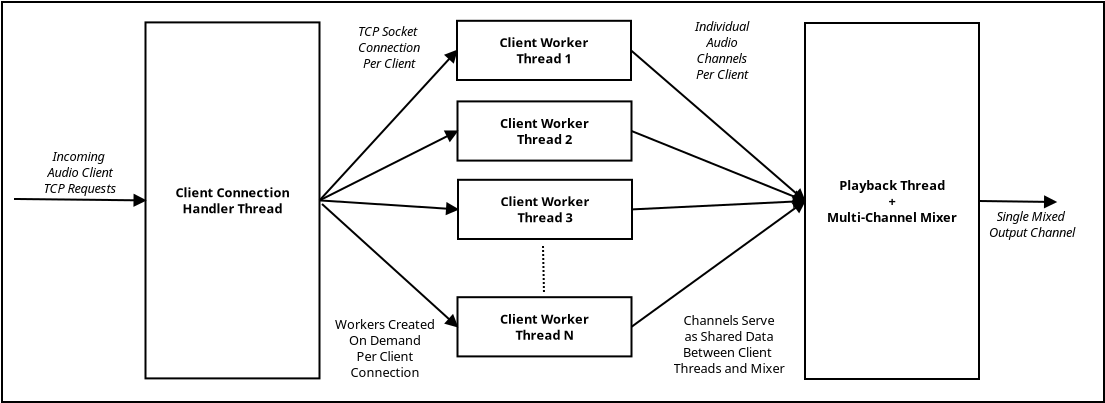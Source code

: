 <?xml version="1.0" encoding="UTF-8"?>
<dia:diagram xmlns:dia="http://www.lysator.liu.se/~alla/dia/">
  <dia:layer name="Background" visible="true" active="true">
    <dia:group>
      <dia:object type="Standard - Box" version="0" id="O0">
        <dia:attribute name="obj_pos">
          <dia:point val="-0.05,4.05"/>
        </dia:attribute>
        <dia:attribute name="obj_bb">
          <dia:rectangle val="-0.1,4;55.1,24.1"/>
        </dia:attribute>
        <dia:attribute name="elem_corner">
          <dia:point val="-0.05,4.05"/>
        </dia:attribute>
        <dia:attribute name="elem_width">
          <dia:real val="55.1"/>
        </dia:attribute>
        <dia:attribute name="elem_height">
          <dia:real val="20"/>
        </dia:attribute>
        <dia:attribute name="show_background">
          <dia:boolean val="true"/>
        </dia:attribute>
      </dia:object>
      <dia:object type="Standard - Box" version="0" id="O1">
        <dia:attribute name="obj_pos">
          <dia:point val="40.1,5.1"/>
        </dia:attribute>
        <dia:attribute name="obj_bb">
          <dia:rectangle val="40.05,5.05;48.85,22.95"/>
        </dia:attribute>
        <dia:attribute name="elem_corner">
          <dia:point val="40.1,5.1"/>
        </dia:attribute>
        <dia:attribute name="elem_width">
          <dia:real val="8.7"/>
        </dia:attribute>
        <dia:attribute name="elem_height">
          <dia:real val="17.8"/>
        </dia:attribute>
        <dia:attribute name="show_background">
          <dia:boolean val="true"/>
        </dia:attribute>
      </dia:object>
      <dia:object type="Standard - Text" version="1" id="O2">
        <dia:attribute name="obj_pos">
          <dia:point val="44.45,14"/>
        </dia:attribute>
        <dia:attribute name="obj_bb">
          <dia:rectangle val="40.816,12.826;48.084,15.174"/>
        </dia:attribute>
        <dia:attribute name="text">
          <dia:composite type="text">
            <dia:attribute name="string">
              <dia:string>#Playback Thread
+
Multi-Channel Mixer#</dia:string>
            </dia:attribute>
            <dia:attribute name="font">
              <dia:font family="sans" style="80" name="Helvetica-Bold"/>
            </dia:attribute>
            <dia:attribute name="height">
              <dia:real val="0.8"/>
            </dia:attribute>
            <dia:attribute name="pos">
              <dia:point val="44.45,13.421"/>
            </dia:attribute>
            <dia:attribute name="color">
              <dia:color val="#000000"/>
            </dia:attribute>
            <dia:attribute name="alignment">
              <dia:enum val="1"/>
            </dia:attribute>
          </dia:composite>
        </dia:attribute>
        <dia:attribute name="valign">
          <dia:enum val="2"/>
        </dia:attribute>
        <dia:connections>
          <dia:connection handle="0" to="O1" connection="8"/>
        </dia:connections>
      </dia:object>
      <dia:object type="Standard - Box" version="0" id="O3">
        <dia:attribute name="obj_pos">
          <dia:point val="7.125,5.07"/>
        </dia:attribute>
        <dia:attribute name="obj_bb">
          <dia:rectangle val="7.075,5.02;15.875,22.92"/>
        </dia:attribute>
        <dia:attribute name="elem_corner">
          <dia:point val="7.125,5.07"/>
        </dia:attribute>
        <dia:attribute name="elem_width">
          <dia:real val="8.7"/>
        </dia:attribute>
        <dia:attribute name="elem_height">
          <dia:real val="17.8"/>
        </dia:attribute>
        <dia:attribute name="show_background">
          <dia:boolean val="true"/>
        </dia:attribute>
      </dia:object>
      <dia:object type="Standard - Text" version="1" id="O4">
        <dia:attribute name="obj_pos">
          <dia:point val="11.475,13.97"/>
        </dia:attribute>
        <dia:attribute name="obj_bb">
          <dia:rectangle val="8.284,13.168;14.685,14.772"/>
        </dia:attribute>
        <dia:attribute name="text">
          <dia:composite type="text">
            <dia:attribute name="string">
              <dia:string>#Client Connection
Handler Thread#</dia:string>
            </dia:attribute>
            <dia:attribute name="font">
              <dia:font family="sans" style="80" name="Helvetica-Bold"/>
            </dia:attribute>
            <dia:attribute name="height">
              <dia:real val="0.8"/>
            </dia:attribute>
            <dia:attribute name="pos">
              <dia:point val="11.475,13.782"/>
            </dia:attribute>
            <dia:attribute name="color">
              <dia:color val="#000000"/>
            </dia:attribute>
            <dia:attribute name="alignment">
              <dia:enum val="1"/>
            </dia:attribute>
          </dia:composite>
        </dia:attribute>
        <dia:attribute name="valign">
          <dia:enum val="2"/>
        </dia:attribute>
        <dia:connections>
          <dia:connection handle="0" to="O3" connection="8"/>
        </dia:connections>
      </dia:object>
      <dia:object type="Standard - Box" version="0" id="O5">
        <dia:attribute name="obj_pos">
          <dia:point val="22.7,4.99"/>
        </dia:attribute>
        <dia:attribute name="obj_bb">
          <dia:rectangle val="22.65,4.94;31.45,8"/>
        </dia:attribute>
        <dia:attribute name="elem_corner">
          <dia:point val="22.7,4.99"/>
        </dia:attribute>
        <dia:attribute name="elem_width">
          <dia:real val="8.7"/>
        </dia:attribute>
        <dia:attribute name="elem_height">
          <dia:real val="2.96"/>
        </dia:attribute>
        <dia:attribute name="show_background">
          <dia:boolean val="true"/>
        </dia:attribute>
      </dia:object>
      <dia:object type="Standard - Text" version="1" id="O6">
        <dia:attribute name="obj_pos">
          <dia:point val="27.05,6.47"/>
        </dia:attribute>
        <dia:attribute name="obj_bb">
          <dia:rectangle val="24.589,5.696;29.511,7.244"/>
        </dia:attribute>
        <dia:attribute name="text">
          <dia:composite type="text">
            <dia:attribute name="string">
              <dia:string>#Client Worker
Thread 1#</dia:string>
            </dia:attribute>
            <dia:attribute name="font">
              <dia:font family="sans" style="80" name="Helvetica-Bold"/>
            </dia:attribute>
            <dia:attribute name="height">
              <dia:real val="0.8"/>
            </dia:attribute>
            <dia:attribute name="pos">
              <dia:point val="27.05,6.291"/>
            </dia:attribute>
            <dia:attribute name="color">
              <dia:color val="#000000"/>
            </dia:attribute>
            <dia:attribute name="alignment">
              <dia:enum val="1"/>
            </dia:attribute>
          </dia:composite>
        </dia:attribute>
        <dia:attribute name="valign">
          <dia:enum val="2"/>
        </dia:attribute>
        <dia:connections>
          <dia:connection handle="0" to="O5" connection="8"/>
        </dia:connections>
      </dia:object>
      <dia:object type="Standard - Box" version="0" id="O7">
        <dia:attribute name="obj_pos">
          <dia:point val="22.725,9.02"/>
        </dia:attribute>
        <dia:attribute name="obj_bb">
          <dia:rectangle val="22.675,8.97;31.475,12.03"/>
        </dia:attribute>
        <dia:attribute name="elem_corner">
          <dia:point val="22.725,9.02"/>
        </dia:attribute>
        <dia:attribute name="elem_width">
          <dia:real val="8.7"/>
        </dia:attribute>
        <dia:attribute name="elem_height">
          <dia:real val="2.96"/>
        </dia:attribute>
        <dia:attribute name="show_background">
          <dia:boolean val="true"/>
        </dia:attribute>
      </dia:object>
      <dia:object type="Standard - Text" version="1" id="O8">
        <dia:attribute name="obj_pos">
          <dia:point val="27.075,10.5"/>
        </dia:attribute>
        <dia:attribute name="obj_bb">
          <dia:rectangle val="24.614,9.698;29.555,11.302"/>
        </dia:attribute>
        <dia:attribute name="text">
          <dia:composite type="text">
            <dia:attribute name="string">
              <dia:string>#Client Worker
Thread 2#</dia:string>
            </dia:attribute>
            <dia:attribute name="font">
              <dia:font family="sans" style="80" name="Helvetica-Bold"/>
            </dia:attribute>
            <dia:attribute name="height">
              <dia:real val="0.8"/>
            </dia:attribute>
            <dia:attribute name="pos">
              <dia:point val="27.075,10.312"/>
            </dia:attribute>
            <dia:attribute name="color">
              <dia:color val="#000000"/>
            </dia:attribute>
            <dia:attribute name="alignment">
              <dia:enum val="1"/>
            </dia:attribute>
          </dia:composite>
        </dia:attribute>
        <dia:attribute name="valign">
          <dia:enum val="2"/>
        </dia:attribute>
        <dia:connections>
          <dia:connection handle="0" to="O7" connection="8"/>
        </dia:connections>
      </dia:object>
      <dia:object type="Standard - Box" version="0" id="O9">
        <dia:attribute name="obj_pos">
          <dia:point val="22.75,12.94"/>
        </dia:attribute>
        <dia:attribute name="obj_bb">
          <dia:rectangle val="22.7,12.89;31.5,15.95"/>
        </dia:attribute>
        <dia:attribute name="elem_corner">
          <dia:point val="22.75,12.94"/>
        </dia:attribute>
        <dia:attribute name="elem_width">
          <dia:real val="8.7"/>
        </dia:attribute>
        <dia:attribute name="elem_height">
          <dia:real val="2.96"/>
        </dia:attribute>
        <dia:attribute name="show_background">
          <dia:boolean val="true"/>
        </dia:attribute>
      </dia:object>
      <dia:object type="Standard - Text" version="1" id="O10">
        <dia:attribute name="obj_pos">
          <dia:point val="27.1,14.42"/>
        </dia:attribute>
        <dia:attribute name="obj_bb">
          <dia:rectangle val="24.639,13.618;29.58,15.222"/>
        </dia:attribute>
        <dia:attribute name="text">
          <dia:composite type="text">
            <dia:attribute name="string">
              <dia:string>#Client Worker
Thread 3#</dia:string>
            </dia:attribute>
            <dia:attribute name="font">
              <dia:font family="sans" style="80" name="Helvetica-Bold"/>
            </dia:attribute>
            <dia:attribute name="height">
              <dia:real val="0.8"/>
            </dia:attribute>
            <dia:attribute name="pos">
              <dia:point val="27.1,14.232"/>
            </dia:attribute>
            <dia:attribute name="color">
              <dia:color val="#000000"/>
            </dia:attribute>
            <dia:attribute name="alignment">
              <dia:enum val="1"/>
            </dia:attribute>
          </dia:composite>
        </dia:attribute>
        <dia:attribute name="valign">
          <dia:enum val="2"/>
        </dia:attribute>
        <dia:connections>
          <dia:connection handle="0" to="O9" connection="8"/>
        </dia:connections>
      </dia:object>
      <dia:object type="Standard - Box" version="0" id="O11">
        <dia:attribute name="obj_pos">
          <dia:point val="22.725,18.81"/>
        </dia:attribute>
        <dia:attribute name="obj_bb">
          <dia:rectangle val="22.675,18.76;31.475,21.82"/>
        </dia:attribute>
        <dia:attribute name="elem_corner">
          <dia:point val="22.725,18.81"/>
        </dia:attribute>
        <dia:attribute name="elem_width">
          <dia:real val="8.7"/>
        </dia:attribute>
        <dia:attribute name="elem_height">
          <dia:real val="2.96"/>
        </dia:attribute>
        <dia:attribute name="show_background">
          <dia:boolean val="true"/>
        </dia:attribute>
      </dia:object>
      <dia:object type="Standard - Text" version="1" id="O12">
        <dia:attribute name="obj_pos">
          <dia:point val="27.075,20.29"/>
        </dia:attribute>
        <dia:attribute name="obj_bb">
          <dia:rectangle val="24.614,19.516;29.536,21.064"/>
        </dia:attribute>
        <dia:attribute name="text">
          <dia:composite type="text">
            <dia:attribute name="string">
              <dia:string>#Client Worker
Thread N#</dia:string>
            </dia:attribute>
            <dia:attribute name="font">
              <dia:font family="sans" style="80" name="Helvetica-Bold"/>
            </dia:attribute>
            <dia:attribute name="height">
              <dia:real val="0.8"/>
            </dia:attribute>
            <dia:attribute name="pos">
              <dia:point val="27.075,20.111"/>
            </dia:attribute>
            <dia:attribute name="color">
              <dia:color val="#000000"/>
            </dia:attribute>
            <dia:attribute name="alignment">
              <dia:enum val="1"/>
            </dia:attribute>
          </dia:composite>
        </dia:attribute>
        <dia:attribute name="valign">
          <dia:enum val="2"/>
        </dia:attribute>
        <dia:connections>
          <dia:connection handle="0" to="O11" connection="8"/>
        </dia:connections>
      </dia:object>
      <dia:object type="Standard - Line" version="0" id="O13">
        <dia:attribute name="obj_pos">
          <dia:point val="27,16.25"/>
        </dia:attribute>
        <dia:attribute name="obj_bb">
          <dia:rectangle val="26.949,16.199;27.101,18.701"/>
        </dia:attribute>
        <dia:attribute name="conn_endpoints">
          <dia:point val="27,16.25"/>
          <dia:point val="27.05,18.65"/>
        </dia:attribute>
        <dia:attribute name="numcp">
          <dia:int val="1"/>
        </dia:attribute>
        <dia:attribute name="line_style">
          <dia:enum val="4"/>
        </dia:attribute>
      </dia:object>
      <dia:object type="Standard - Line" version="0" id="O14">
        <dia:attribute name="obj_pos">
          <dia:point val="31.4,6.47"/>
        </dia:attribute>
        <dia:attribute name="obj_bb">
          <dia:rectangle val="31.329,6.399;40.184,14.073"/>
        </dia:attribute>
        <dia:attribute name="conn_endpoints">
          <dia:point val="31.4,6.47"/>
          <dia:point val="40.1,14"/>
        </dia:attribute>
        <dia:attribute name="numcp">
          <dia:int val="1"/>
        </dia:attribute>
        <dia:attribute name="end_arrow">
          <dia:enum val="3"/>
        </dia:attribute>
        <dia:attribute name="end_arrow_length">
          <dia:real val="0.5"/>
        </dia:attribute>
        <dia:attribute name="end_arrow_width">
          <dia:real val="0.5"/>
        </dia:attribute>
        <dia:connections>
          <dia:connection handle="0" to="O5" connection="4"/>
          <dia:connection handle="1" to="O1" connection="3"/>
        </dia:connections>
      </dia:object>
      <dia:object type="Standard - Line" version="0" id="O15">
        <dia:attribute name="obj_pos">
          <dia:point val="31.425,10.5"/>
        </dia:attribute>
        <dia:attribute name="obj_bb">
          <dia:rectangle val="31.36,10.435;40.204,14.11"/>
        </dia:attribute>
        <dia:attribute name="conn_endpoints">
          <dia:point val="31.425,10.5"/>
          <dia:point val="40.1,14"/>
        </dia:attribute>
        <dia:attribute name="numcp">
          <dia:int val="1"/>
        </dia:attribute>
        <dia:attribute name="end_arrow">
          <dia:enum val="3"/>
        </dia:attribute>
        <dia:attribute name="end_arrow_length">
          <dia:real val="0.5"/>
        </dia:attribute>
        <dia:attribute name="end_arrow_width">
          <dia:real val="0.5"/>
        </dia:attribute>
        <dia:connections>
          <dia:connection handle="0" to="O7" connection="4"/>
          <dia:connection handle="1" to="O1" connection="3"/>
        </dia:connections>
      </dia:object>
      <dia:object type="Standard - Line" version="0" id="O16">
        <dia:attribute name="obj_pos">
          <dia:point val="31.45,14.42"/>
        </dia:attribute>
        <dia:attribute name="obj_bb">
          <dia:rectangle val="31.398,13.696;40.212,14.472"/>
        </dia:attribute>
        <dia:attribute name="conn_endpoints">
          <dia:point val="31.45,14.42"/>
          <dia:point val="40.1,14"/>
        </dia:attribute>
        <dia:attribute name="numcp">
          <dia:int val="1"/>
        </dia:attribute>
        <dia:attribute name="end_arrow">
          <dia:enum val="3"/>
        </dia:attribute>
        <dia:attribute name="end_arrow_length">
          <dia:real val="0.5"/>
        </dia:attribute>
        <dia:attribute name="end_arrow_width">
          <dia:real val="0.5"/>
        </dia:attribute>
        <dia:connections>
          <dia:connection handle="0" to="O9" connection="4"/>
          <dia:connection handle="1" to="O1" connection="3"/>
        </dia:connections>
      </dia:object>
      <dia:object type="Standard - Line" version="0" id="O17">
        <dia:attribute name="obj_pos">
          <dia:point val="31.425,20.29"/>
        </dia:attribute>
        <dia:attribute name="obj_bb">
          <dia:rectangle val="31.355,13.93;40.191,20.36"/>
        </dia:attribute>
        <dia:attribute name="conn_endpoints">
          <dia:point val="31.425,20.29"/>
          <dia:point val="40.1,14"/>
        </dia:attribute>
        <dia:attribute name="numcp">
          <dia:int val="1"/>
        </dia:attribute>
        <dia:attribute name="end_arrow">
          <dia:enum val="3"/>
        </dia:attribute>
        <dia:attribute name="end_arrow_length">
          <dia:real val="0.5"/>
        </dia:attribute>
        <dia:attribute name="end_arrow_width">
          <dia:real val="0.5"/>
        </dia:attribute>
        <dia:connections>
          <dia:connection handle="0" to="O11" connection="4"/>
          <dia:connection handle="1" to="O1" connection="3"/>
        </dia:connections>
      </dia:object>
      <dia:object type="Standard - Text" version="1" id="O18">
        <dia:attribute name="obj_pos">
          <dia:point val="35.95,6.45"/>
        </dia:attribute>
        <dia:attribute name="obj_bb">
          <dia:rectangle val="34.39,4.876;37.51,8.024"/>
        </dia:attribute>
        <dia:attribute name="text">
          <dia:composite type="text">
            <dia:attribute name="string">
              <dia:string>#Individual
Audio
Channels
Per Client#</dia:string>
            </dia:attribute>
            <dia:attribute name="font">
              <dia:font family="sans" style="8" name="Helvetica-Oblique"/>
            </dia:attribute>
            <dia:attribute name="height">
              <dia:real val="0.8"/>
            </dia:attribute>
            <dia:attribute name="pos">
              <dia:point val="35.95,5.471"/>
            </dia:attribute>
            <dia:attribute name="color">
              <dia:color val="#000000"/>
            </dia:attribute>
            <dia:attribute name="alignment">
              <dia:enum val="1"/>
            </dia:attribute>
          </dia:composite>
        </dia:attribute>
        <dia:attribute name="valign">
          <dia:enum val="2"/>
        </dia:attribute>
      </dia:object>
      <dia:object type="Standard - Line" version="0" id="O19">
        <dia:attribute name="obj_pos">
          <dia:point val="48.8,14"/>
        </dia:attribute>
        <dia:attribute name="obj_bb">
          <dia:rectangle val="48.749,13.712;52.762,14.374"/>
        </dia:attribute>
        <dia:attribute name="conn_endpoints">
          <dia:point val="48.8,14"/>
          <dia:point val="52.65,14.05"/>
        </dia:attribute>
        <dia:attribute name="numcp">
          <dia:int val="1"/>
        </dia:attribute>
        <dia:attribute name="end_arrow">
          <dia:enum val="3"/>
        </dia:attribute>
        <dia:attribute name="end_arrow_length">
          <dia:real val="0.5"/>
        </dia:attribute>
        <dia:attribute name="end_arrow_width">
          <dia:real val="0.5"/>
        </dia:attribute>
        <dia:connections>
          <dia:connection handle="0" to="O1" connection="4"/>
        </dia:connections>
      </dia:object>
      <dia:object type="Standard - Text" version="1" id="O20">
        <dia:attribute name="obj_pos">
          <dia:point val="51.45,15.15"/>
        </dia:attribute>
        <dia:attribute name="obj_bb">
          <dia:rectangle val="48.924,14.348;53.995,15.952"/>
        </dia:attribute>
        <dia:attribute name="text">
          <dia:composite type="text">
            <dia:attribute name="string">
              <dia:string>#Single Mixed 
Output Channel#</dia:string>
            </dia:attribute>
            <dia:attribute name="font">
              <dia:font family="sans" style="8" name="Helvetica-Oblique"/>
            </dia:attribute>
            <dia:attribute name="height">
              <dia:real val="0.8"/>
            </dia:attribute>
            <dia:attribute name="pos">
              <dia:point val="51.45,14.962"/>
            </dia:attribute>
            <dia:attribute name="color">
              <dia:color val="#000000"/>
            </dia:attribute>
            <dia:attribute name="alignment">
              <dia:enum val="1"/>
            </dia:attribute>
          </dia:composite>
        </dia:attribute>
        <dia:attribute name="valign">
          <dia:enum val="2"/>
        </dia:attribute>
      </dia:object>
      <dia:object type="Standard - Line" version="0" id="O21">
        <dia:attribute name="obj_pos">
          <dia:point val="15.825,13.97"/>
        </dia:attribute>
        <dia:attribute name="obj_bb">
          <dia:rectangle val="15.754,6.388;22.776,14.041"/>
        </dia:attribute>
        <dia:attribute name="conn_endpoints">
          <dia:point val="15.825,13.97"/>
          <dia:point val="22.7,6.47"/>
        </dia:attribute>
        <dia:attribute name="numcp">
          <dia:int val="1"/>
        </dia:attribute>
        <dia:attribute name="end_arrow">
          <dia:enum val="3"/>
        </dia:attribute>
        <dia:attribute name="end_arrow_length">
          <dia:real val="0.5"/>
        </dia:attribute>
        <dia:attribute name="end_arrow_width">
          <dia:real val="0.5"/>
        </dia:attribute>
        <dia:connections>
          <dia:connection handle="0" to="O3" connection="4"/>
          <dia:connection handle="1" to="O5" connection="3"/>
        </dia:connections>
      </dia:object>
      <dia:object type="Standard - Line" version="0" id="O22">
        <dia:attribute name="obj_pos">
          <dia:point val="15.825,13.97"/>
        </dia:attribute>
        <dia:attribute name="obj_bb">
          <dia:rectangle val="15.758,10.43;22.825,14.037"/>
        </dia:attribute>
        <dia:attribute name="conn_endpoints">
          <dia:point val="15.825,13.97"/>
          <dia:point val="22.725,10.5"/>
        </dia:attribute>
        <dia:attribute name="numcp">
          <dia:int val="1"/>
        </dia:attribute>
        <dia:attribute name="end_arrow">
          <dia:enum val="3"/>
        </dia:attribute>
        <dia:attribute name="end_arrow_length">
          <dia:real val="0.5"/>
        </dia:attribute>
        <dia:attribute name="end_arrow_width">
          <dia:real val="0.5"/>
        </dia:attribute>
        <dia:connections>
          <dia:connection handle="0" to="O3" connection="4"/>
          <dia:connection handle="1" to="O7" connection="3"/>
        </dia:connections>
      </dia:object>
      <dia:object type="Standard - Line" version="0" id="O23">
        <dia:attribute name="obj_pos">
          <dia:point val="15.825,13.97"/>
        </dia:attribute>
        <dia:attribute name="obj_bb">
          <dia:rectangle val="15.772,13.917;22.862,14.714"/>
        </dia:attribute>
        <dia:attribute name="conn_endpoints">
          <dia:point val="15.825,13.97"/>
          <dia:point val="22.75,14.42"/>
        </dia:attribute>
        <dia:attribute name="numcp">
          <dia:int val="1"/>
        </dia:attribute>
        <dia:attribute name="end_arrow">
          <dia:enum val="3"/>
        </dia:attribute>
        <dia:attribute name="end_arrow_length">
          <dia:real val="0.5"/>
        </dia:attribute>
        <dia:attribute name="end_arrow_width">
          <dia:real val="0.5"/>
        </dia:attribute>
        <dia:connections>
          <dia:connection handle="0" to="O3" connection="4"/>
          <dia:connection handle="1" to="O9" connection="3"/>
        </dia:connections>
      </dia:object>
      <dia:object type="Standard - Line" version="0" id="O24">
        <dia:attribute name="obj_pos">
          <dia:point val="15.95,14.15"/>
        </dia:attribute>
        <dia:attribute name="obj_bb">
          <dia:rectangle val="15.879,14.079;22.808,20.365"/>
        </dia:attribute>
        <dia:attribute name="conn_endpoints">
          <dia:point val="15.95,14.15"/>
          <dia:point val="22.725,20.29"/>
        </dia:attribute>
        <dia:attribute name="numcp">
          <dia:int val="1"/>
        </dia:attribute>
        <dia:attribute name="end_arrow">
          <dia:enum val="3"/>
        </dia:attribute>
        <dia:attribute name="end_arrow_length">
          <dia:real val="0.5"/>
        </dia:attribute>
        <dia:attribute name="end_arrow_width">
          <dia:real val="0.5"/>
        </dia:attribute>
        <dia:connections>
          <dia:connection handle="1" to="O11" connection="3"/>
        </dia:connections>
      </dia:object>
      <dia:object type="Standard - Text" version="1" id="O25">
        <dia:attribute name="obj_pos">
          <dia:point val="19.3,6.3"/>
        </dia:attribute>
        <dia:attribute name="obj_bb">
          <dia:rectangle val="17.402,5.126;21.198,7.474"/>
        </dia:attribute>
        <dia:attribute name="text">
          <dia:composite type="text">
            <dia:attribute name="string">
              <dia:string>#TCP Socket 
Connection
Per Client#</dia:string>
            </dia:attribute>
            <dia:attribute name="font">
              <dia:font family="sans" style="8" name="Helvetica-Oblique"/>
            </dia:attribute>
            <dia:attribute name="height">
              <dia:real val="0.8"/>
            </dia:attribute>
            <dia:attribute name="pos">
              <dia:point val="19.3,5.721"/>
            </dia:attribute>
            <dia:attribute name="color">
              <dia:color val="#000000"/>
            </dia:attribute>
            <dia:attribute name="alignment">
              <dia:enum val="1"/>
            </dia:attribute>
          </dia:composite>
        </dia:attribute>
        <dia:attribute name="valign">
          <dia:enum val="2"/>
        </dia:attribute>
      </dia:object>
      <dia:object type="Standard - Line" version="0" id="O26">
        <dia:attribute name="obj_pos">
          <dia:point val="0.55,13.9"/>
        </dia:attribute>
        <dia:attribute name="obj_bb">
          <dia:rectangle val="0.499,13.633;7.237,14.295"/>
        </dia:attribute>
        <dia:attribute name="conn_endpoints">
          <dia:point val="0.55,13.9"/>
          <dia:point val="7.125,13.97"/>
        </dia:attribute>
        <dia:attribute name="numcp">
          <dia:int val="1"/>
        </dia:attribute>
        <dia:attribute name="end_arrow">
          <dia:enum val="3"/>
        </dia:attribute>
        <dia:attribute name="end_arrow_length">
          <dia:real val="0.5"/>
        </dia:attribute>
        <dia:attribute name="end_arrow_width">
          <dia:real val="0.5"/>
        </dia:attribute>
        <dia:connections>
          <dia:connection handle="1" to="O3" connection="3"/>
        </dia:connections>
      </dia:object>
      <dia:object type="Standard - Text" version="1" id="O27">
        <dia:attribute name="obj_pos">
          <dia:point val="3.85,12.55"/>
        </dia:attribute>
        <dia:attribute name="obj_bb">
          <dia:rectangle val="1.656,11.348;6.062,13.752"/>
        </dia:attribute>
        <dia:attribute name="text">
          <dia:composite type="text">
            <dia:attribute name="string">
              <dia:string>#Incoming 
Audio Client
TCP Requests#</dia:string>
            </dia:attribute>
            <dia:attribute name="font">
              <dia:font family="sans" style="8" name="Helvetica-Oblique"/>
            </dia:attribute>
            <dia:attribute name="height">
              <dia:real val="0.8"/>
            </dia:attribute>
            <dia:attribute name="pos">
              <dia:point val="3.85,11.962"/>
            </dia:attribute>
            <dia:attribute name="color">
              <dia:color val="#000000"/>
            </dia:attribute>
            <dia:attribute name="alignment">
              <dia:enum val="1"/>
            </dia:attribute>
          </dia:composite>
        </dia:attribute>
        <dia:attribute name="valign">
          <dia:enum val="2"/>
        </dia:attribute>
      </dia:object>
      <dia:object type="Standard - Text" version="1" id="O28">
        <dia:attribute name="obj_pos">
          <dia:point val="19.1,21.35"/>
        </dia:attribute>
        <dia:attribute name="obj_bb">
          <dia:rectangle val="16.438,19.776;21.762,22.924"/>
        </dia:attribute>
        <dia:attribute name="text">
          <dia:composite type="text">
            <dia:attribute name="string">
              <dia:string>#Workers Created
On Demand
Per Client
Connection#</dia:string>
            </dia:attribute>
            <dia:attribute name="font">
              <dia:font family="sans" style="0" name="Helvetica"/>
            </dia:attribute>
            <dia:attribute name="height">
              <dia:real val="0.8"/>
            </dia:attribute>
            <dia:attribute name="pos">
              <dia:point val="19.1,20.371"/>
            </dia:attribute>
            <dia:attribute name="color">
              <dia:color val="#000000"/>
            </dia:attribute>
            <dia:attribute name="alignment">
              <dia:enum val="1"/>
            </dia:attribute>
          </dia:composite>
        </dia:attribute>
        <dia:attribute name="valign">
          <dia:enum val="2"/>
        </dia:attribute>
      </dia:object>
      <dia:object type="Standard - Text" version="1" id="O29">
        <dia:attribute name="obj_pos">
          <dia:point val="36.3,21.15"/>
        </dia:attribute>
        <dia:attribute name="obj_bb">
          <dia:rectangle val="33.334,19.576;39.266,22.724"/>
        </dia:attribute>
        <dia:attribute name="text">
          <dia:composite type="text">
            <dia:attribute name="string">
              <dia:string>#Channels Serve
as Shared Data
Between Client 
Threads and Mixer#</dia:string>
            </dia:attribute>
            <dia:attribute name="font">
              <dia:font family="sans" style="0" name="Helvetica"/>
            </dia:attribute>
            <dia:attribute name="height">
              <dia:real val="0.8"/>
            </dia:attribute>
            <dia:attribute name="pos">
              <dia:point val="36.3,20.171"/>
            </dia:attribute>
            <dia:attribute name="color">
              <dia:color val="#000000"/>
            </dia:attribute>
            <dia:attribute name="alignment">
              <dia:enum val="1"/>
            </dia:attribute>
          </dia:composite>
        </dia:attribute>
        <dia:attribute name="valign">
          <dia:enum val="2"/>
        </dia:attribute>
      </dia:object>
    </dia:group>
  </dia:layer>
</dia:diagram>
